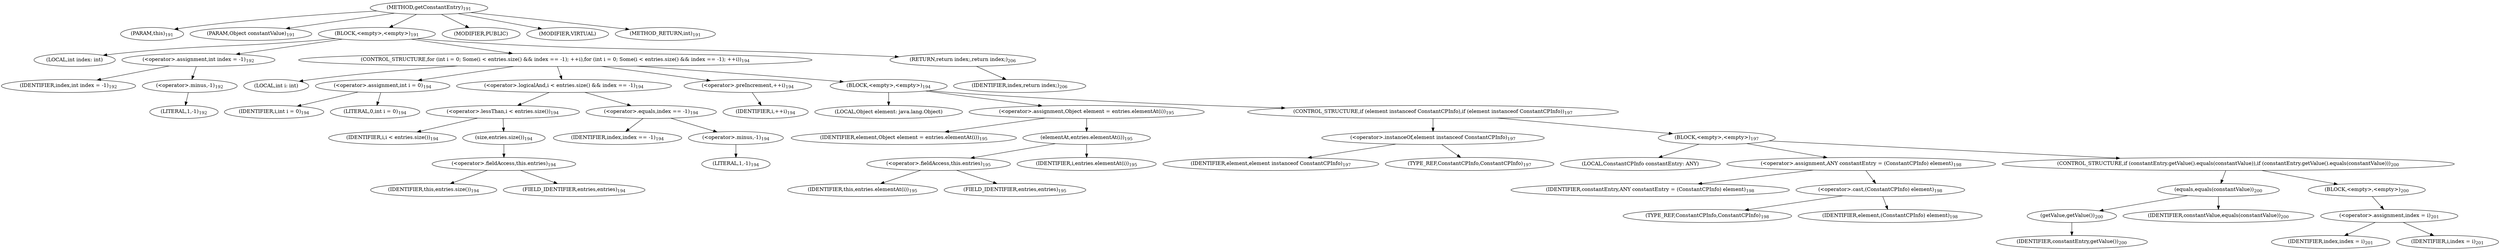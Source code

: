 digraph "getConstantEntry" {  
"329" [label = <(METHOD,getConstantEntry)<SUB>191</SUB>> ]
"330" [label = <(PARAM,this)<SUB>191</SUB>> ]
"331" [label = <(PARAM,Object constantValue)<SUB>191</SUB>> ]
"332" [label = <(BLOCK,&lt;empty&gt;,&lt;empty&gt;)<SUB>191</SUB>> ]
"333" [label = <(LOCAL,int index: int)> ]
"334" [label = <(&lt;operator&gt;.assignment,int index = -1)<SUB>192</SUB>> ]
"335" [label = <(IDENTIFIER,index,int index = -1)<SUB>192</SUB>> ]
"336" [label = <(&lt;operator&gt;.minus,-1)<SUB>192</SUB>> ]
"337" [label = <(LITERAL,1,-1)<SUB>192</SUB>> ]
"338" [label = <(CONTROL_STRUCTURE,for (int i = 0; Some(i &lt; entries.size() &amp;&amp; index == -1); ++i),for (int i = 0; Some(i &lt; entries.size() &amp;&amp; index == -1); ++i))<SUB>194</SUB>> ]
"339" [label = <(LOCAL,int i: int)> ]
"340" [label = <(&lt;operator&gt;.assignment,int i = 0)<SUB>194</SUB>> ]
"341" [label = <(IDENTIFIER,i,int i = 0)<SUB>194</SUB>> ]
"342" [label = <(LITERAL,0,int i = 0)<SUB>194</SUB>> ]
"343" [label = <(&lt;operator&gt;.logicalAnd,i &lt; entries.size() &amp;&amp; index == -1)<SUB>194</SUB>> ]
"344" [label = <(&lt;operator&gt;.lessThan,i &lt; entries.size())<SUB>194</SUB>> ]
"345" [label = <(IDENTIFIER,i,i &lt; entries.size())<SUB>194</SUB>> ]
"346" [label = <(size,entries.size())<SUB>194</SUB>> ]
"347" [label = <(&lt;operator&gt;.fieldAccess,this.entries)<SUB>194</SUB>> ]
"348" [label = <(IDENTIFIER,this,entries.size())<SUB>194</SUB>> ]
"349" [label = <(FIELD_IDENTIFIER,entries,entries)<SUB>194</SUB>> ]
"350" [label = <(&lt;operator&gt;.equals,index == -1)<SUB>194</SUB>> ]
"351" [label = <(IDENTIFIER,index,index == -1)<SUB>194</SUB>> ]
"352" [label = <(&lt;operator&gt;.minus,-1)<SUB>194</SUB>> ]
"353" [label = <(LITERAL,1,-1)<SUB>194</SUB>> ]
"354" [label = <(&lt;operator&gt;.preIncrement,++i)<SUB>194</SUB>> ]
"355" [label = <(IDENTIFIER,i,++i)<SUB>194</SUB>> ]
"356" [label = <(BLOCK,&lt;empty&gt;,&lt;empty&gt;)<SUB>194</SUB>> ]
"357" [label = <(LOCAL,Object element: java.lang.Object)> ]
"358" [label = <(&lt;operator&gt;.assignment,Object element = entries.elementAt(i))<SUB>195</SUB>> ]
"359" [label = <(IDENTIFIER,element,Object element = entries.elementAt(i))<SUB>195</SUB>> ]
"360" [label = <(elementAt,entries.elementAt(i))<SUB>195</SUB>> ]
"361" [label = <(&lt;operator&gt;.fieldAccess,this.entries)<SUB>195</SUB>> ]
"362" [label = <(IDENTIFIER,this,entries.elementAt(i))<SUB>195</SUB>> ]
"363" [label = <(FIELD_IDENTIFIER,entries,entries)<SUB>195</SUB>> ]
"364" [label = <(IDENTIFIER,i,entries.elementAt(i))<SUB>195</SUB>> ]
"365" [label = <(CONTROL_STRUCTURE,if (element instanceof ConstantCPInfo),if (element instanceof ConstantCPInfo))<SUB>197</SUB>> ]
"366" [label = <(&lt;operator&gt;.instanceOf,element instanceof ConstantCPInfo)<SUB>197</SUB>> ]
"367" [label = <(IDENTIFIER,element,element instanceof ConstantCPInfo)<SUB>197</SUB>> ]
"368" [label = <(TYPE_REF,ConstantCPInfo,ConstantCPInfo)<SUB>197</SUB>> ]
"369" [label = <(BLOCK,&lt;empty&gt;,&lt;empty&gt;)<SUB>197</SUB>> ]
"370" [label = <(LOCAL,ConstantCPInfo constantEntry: ANY)> ]
"371" [label = <(&lt;operator&gt;.assignment,ANY constantEntry = (ConstantCPInfo) element)<SUB>198</SUB>> ]
"372" [label = <(IDENTIFIER,constantEntry,ANY constantEntry = (ConstantCPInfo) element)<SUB>198</SUB>> ]
"373" [label = <(&lt;operator&gt;.cast,(ConstantCPInfo) element)<SUB>198</SUB>> ]
"374" [label = <(TYPE_REF,ConstantCPInfo,ConstantCPInfo)<SUB>198</SUB>> ]
"375" [label = <(IDENTIFIER,element,(ConstantCPInfo) element)<SUB>198</SUB>> ]
"376" [label = <(CONTROL_STRUCTURE,if (constantEntry.getValue().equals(constantValue)),if (constantEntry.getValue().equals(constantValue)))<SUB>200</SUB>> ]
"377" [label = <(equals,equals(constantValue))<SUB>200</SUB>> ]
"378" [label = <(getValue,getValue())<SUB>200</SUB>> ]
"379" [label = <(IDENTIFIER,constantEntry,getValue())<SUB>200</SUB>> ]
"380" [label = <(IDENTIFIER,constantValue,equals(constantValue))<SUB>200</SUB>> ]
"381" [label = <(BLOCK,&lt;empty&gt;,&lt;empty&gt;)<SUB>200</SUB>> ]
"382" [label = <(&lt;operator&gt;.assignment,index = i)<SUB>201</SUB>> ]
"383" [label = <(IDENTIFIER,index,index = i)<SUB>201</SUB>> ]
"384" [label = <(IDENTIFIER,i,index = i)<SUB>201</SUB>> ]
"385" [label = <(RETURN,return index;,return index;)<SUB>206</SUB>> ]
"386" [label = <(IDENTIFIER,index,return index;)<SUB>206</SUB>> ]
"387" [label = <(MODIFIER,PUBLIC)> ]
"388" [label = <(MODIFIER,VIRTUAL)> ]
"389" [label = <(METHOD_RETURN,int)<SUB>191</SUB>> ]
  "329" -> "330" 
  "329" -> "331" 
  "329" -> "332" 
  "329" -> "387" 
  "329" -> "388" 
  "329" -> "389" 
  "332" -> "333" 
  "332" -> "334" 
  "332" -> "338" 
  "332" -> "385" 
  "334" -> "335" 
  "334" -> "336" 
  "336" -> "337" 
  "338" -> "339" 
  "338" -> "340" 
  "338" -> "343" 
  "338" -> "354" 
  "338" -> "356" 
  "340" -> "341" 
  "340" -> "342" 
  "343" -> "344" 
  "343" -> "350" 
  "344" -> "345" 
  "344" -> "346" 
  "346" -> "347" 
  "347" -> "348" 
  "347" -> "349" 
  "350" -> "351" 
  "350" -> "352" 
  "352" -> "353" 
  "354" -> "355" 
  "356" -> "357" 
  "356" -> "358" 
  "356" -> "365" 
  "358" -> "359" 
  "358" -> "360" 
  "360" -> "361" 
  "360" -> "364" 
  "361" -> "362" 
  "361" -> "363" 
  "365" -> "366" 
  "365" -> "369" 
  "366" -> "367" 
  "366" -> "368" 
  "369" -> "370" 
  "369" -> "371" 
  "369" -> "376" 
  "371" -> "372" 
  "371" -> "373" 
  "373" -> "374" 
  "373" -> "375" 
  "376" -> "377" 
  "376" -> "381" 
  "377" -> "378" 
  "377" -> "380" 
  "378" -> "379" 
  "381" -> "382" 
  "382" -> "383" 
  "382" -> "384" 
  "385" -> "386" 
}
